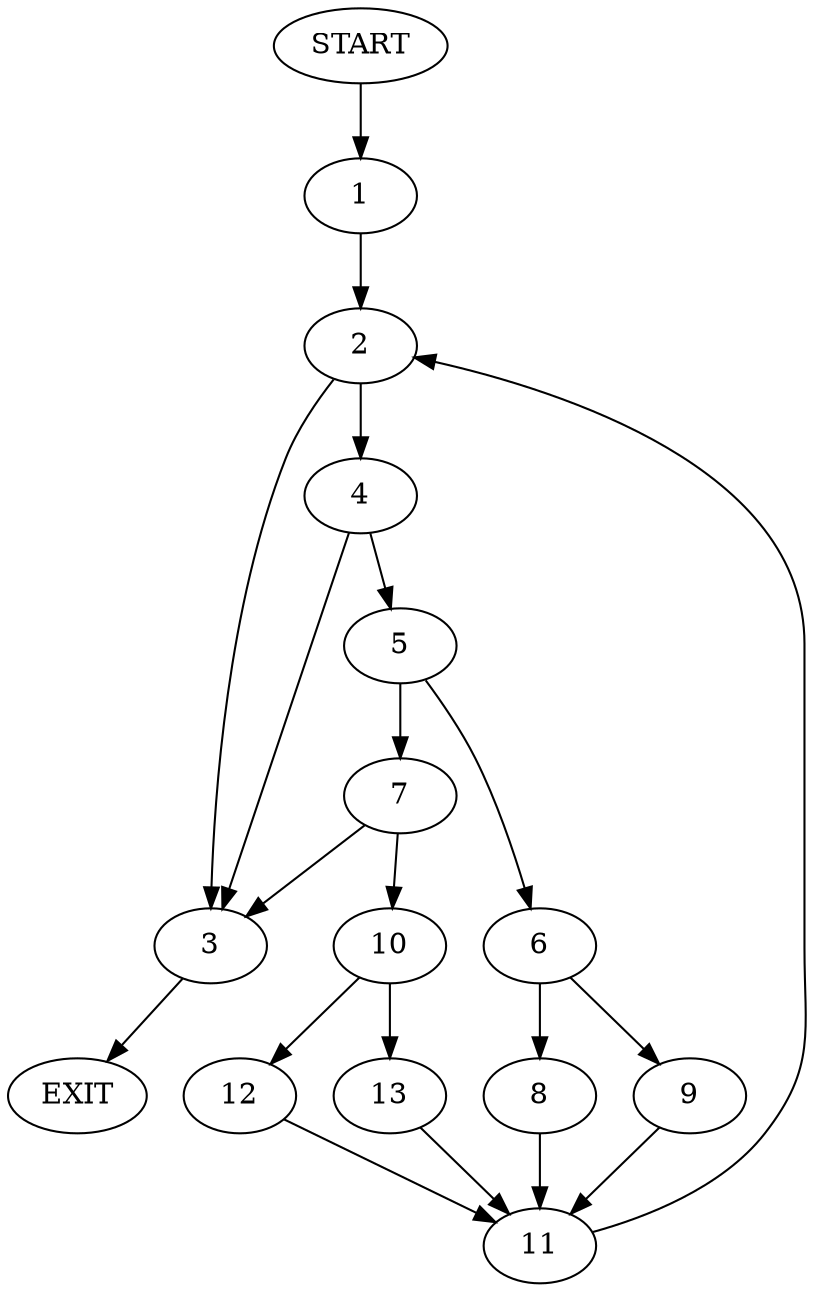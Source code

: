 digraph {
0 [label="START"]
14 [label="EXIT"]
0 -> 1
1 -> 2
2 -> 3
2 -> 4
4 -> 3
4 -> 5
3 -> 14
5 -> 6
5 -> 7
6 -> 8
6 -> 9
7 -> 3
7 -> 10
9 -> 11
8 -> 11
11 -> 2
10 -> 12
10 -> 13
12 -> 11
13 -> 11
}

